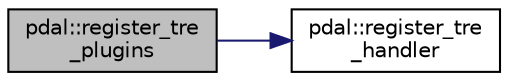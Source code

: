 digraph "pdal::register_tre_plugins"
{
  edge [fontname="Helvetica",fontsize="10",labelfontname="Helvetica",labelfontsize="10"];
  node [fontname="Helvetica",fontsize="10",shape=record];
  rankdir="LR";
  Node1 [label="pdal::register_tre\l_plugins",height=0.2,width=0.4,color="black", fillcolor="grey75", style="filled", fontcolor="black"];
  Node1 -> Node2 [color="midnightblue",fontsize="10",style="solid",fontname="Helvetica"];
  Node2 [label="pdal::register_tre\l_handler",height=0.2,width=0.4,color="black", fillcolor="white", style="filled",URL="$namespacepdal.html#a3e6add2fe3eb5cdef037667cee3059f4"];
}
